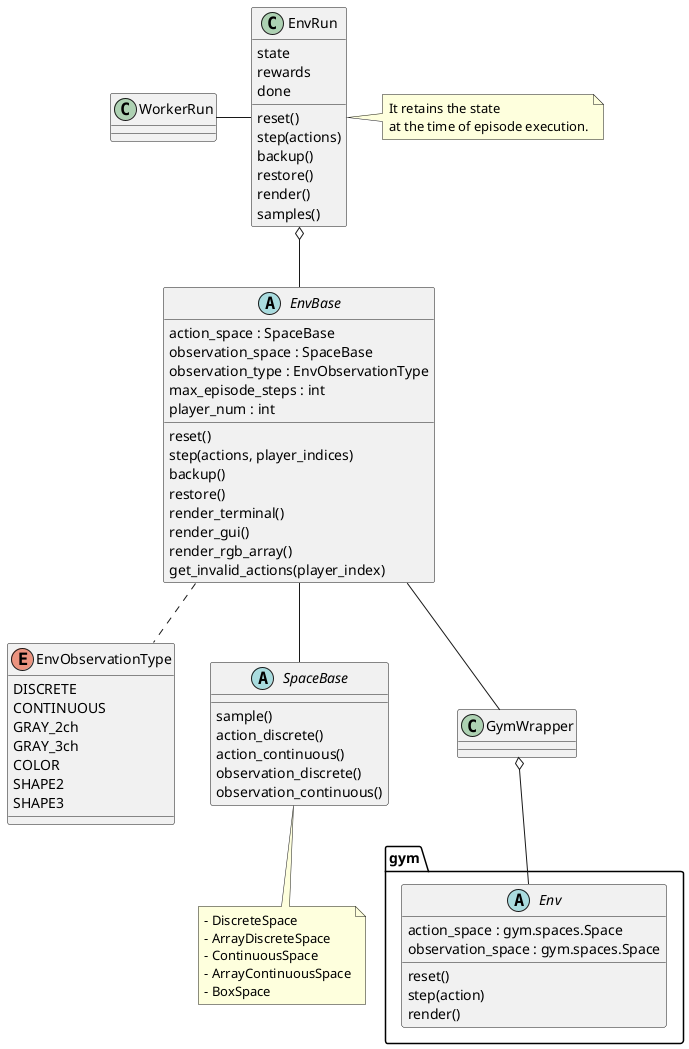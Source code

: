 @startuml class_env

enum EnvObservationType {
    DISCRETE
    CONTINUOUS
    GRAY_2ch
    GRAY_3ch
    COLOR
    SHAPE2
    SHAPE3
}


abstract SpaceBase {
    sample()
    action_discrete()
    action_continuous()
    observation_discrete()
    observation_continuous()
}

note as SpaceMemo
- DiscreteSpace
- ArrayDiscreteSpace
- ContinuousSpace
- ArrayContinuousSpace
- BoxSpace
end note

SpaceBase <|-- SpaceMemo


abstract EnvBase {
    action_space : SpaceBase
    observation_space : SpaceBase
    observation_type : EnvObservationType
    max_episode_steps : int
    player_num : int
    reset()
    step(actions, player_indices)
    backup()
    restore()
    render_terminal()
    render_gui()
    render_rgb_array()
    get_invalid_actions(player_index)
} 

EnvBase .. EnvObservationType
EnvBase -- SpaceBase


abstract gym.Env {
    action_space : gym.spaces.Space
    observation_space : gym.spaces.Space
    reset()
    step(action)
    render()
}
class GymWrapper {}

GymWrapper o-- gym.Env
EnvBase -- GymWrapper

abstract SpaceBase {

}

class EnvRun {
    state
    rewards
    done
    reset()
    step(actions)
    backup()
    restore()
    render()
    samples()
}
EnvRun o-- EnvBase

note "It retains the state \nat the time of episode execution." as EnvRunMemo
EnvRun . EnvRunMemo


class WorkerRun {}
WorkerRun - EnvRun


@enduml